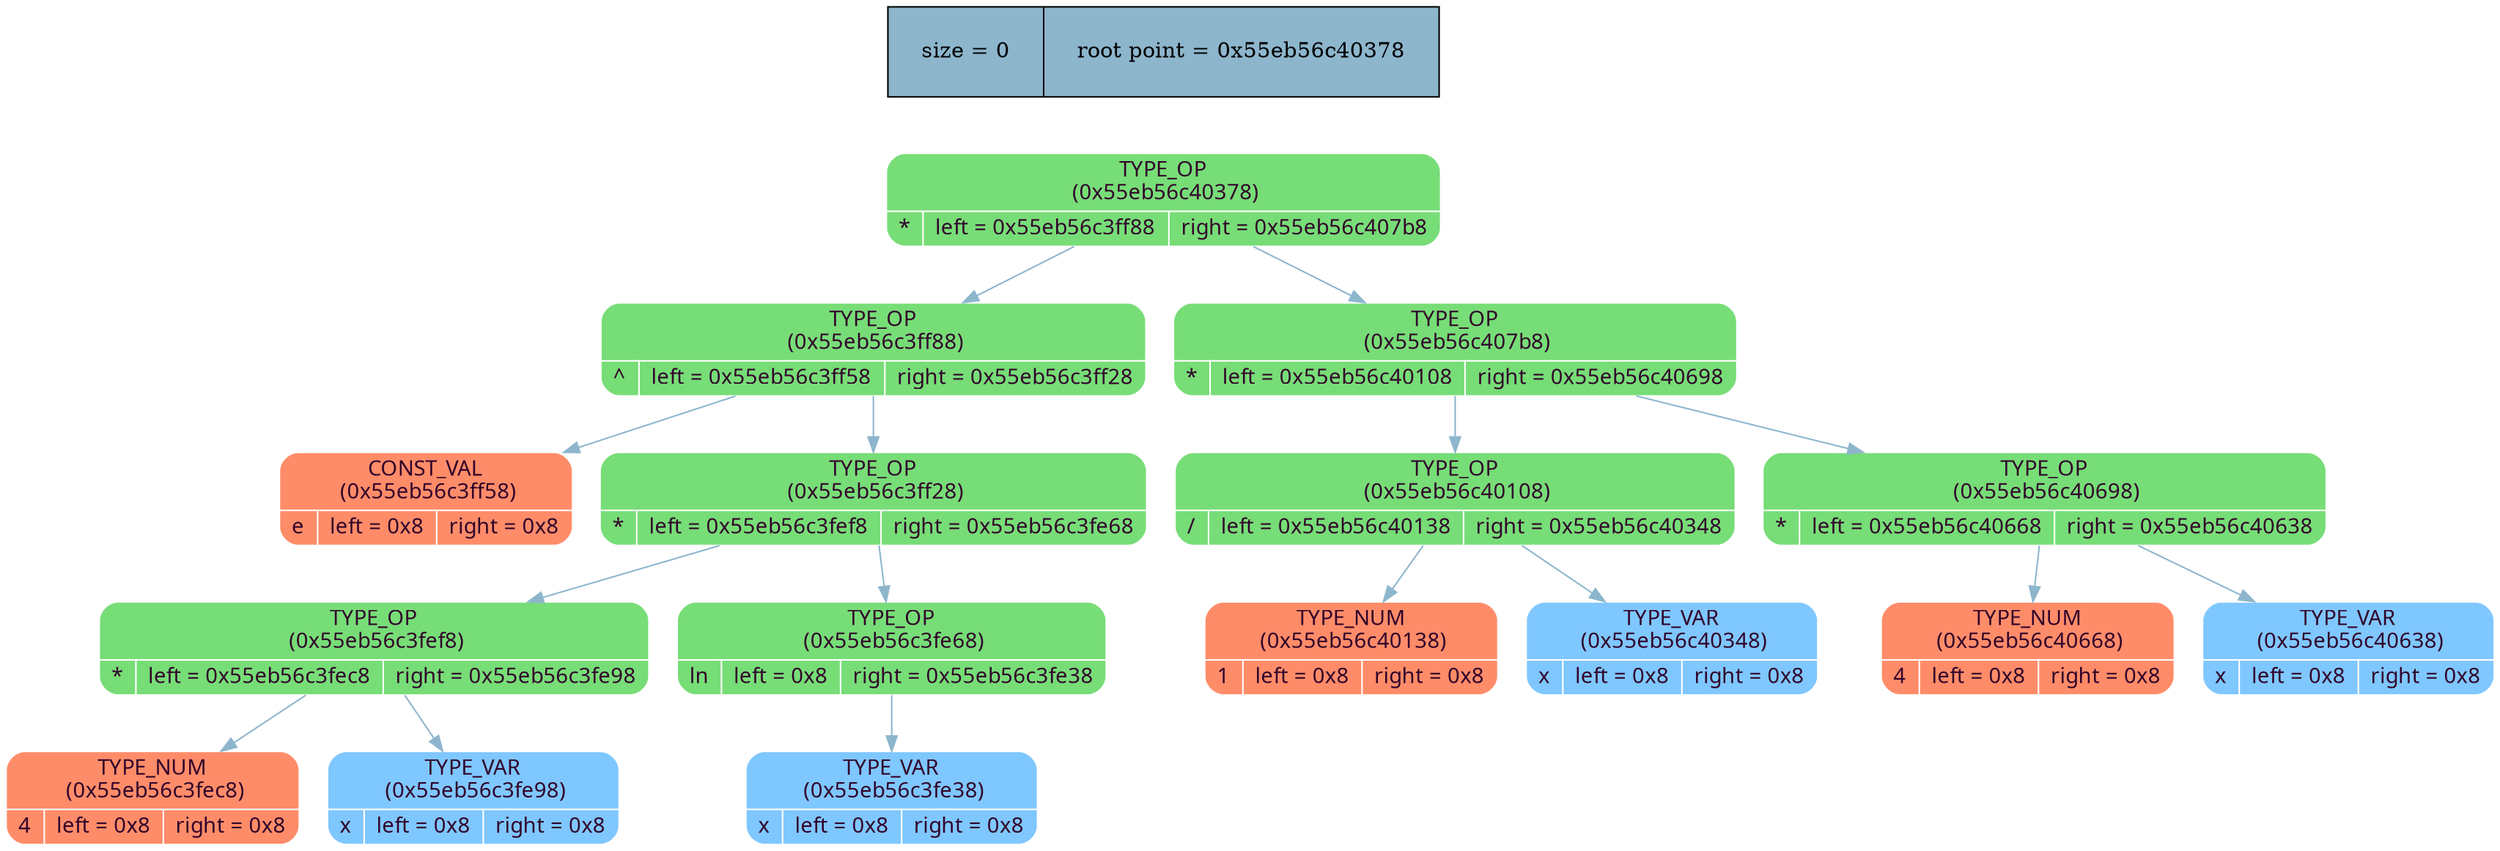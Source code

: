 digraph   
{
rankdir = ""
splines = "true"

node_stat [margin = "0.3*0.3", style = "filled", shape = "record", fillcolor = "#8DB6CD" label = " size = 0 | root point = 0x55eb56c40378"]
{rank = source; node_stat}

node0x55eb56c40378 [shape = "Mrecord", fillcolor = "#77DD77", style = "filled", fontcolor = "#31032A", fontname = "Calibri", color = "white", label = "{TYPE_OP\n (0x55eb56c40378)| {* |left = 0x55eb56c3ff88 |right = 0x55eb56c407b8}}"]
node0x55eb56c40378 -> node0x55eb56c3ff88 [color = "#8DB6CD", style = "", constraint = true, fillcolor = "#8DB6CD",   fontcolor = "", fontname = "Calibri", label = ""];
node0x55eb56c3ff88 [shape = "Mrecord", fillcolor = "#77DD77", style = "filled", fontcolor = "#31032A", fontname = "Calibri", color = "white", label = "{TYPE_OP\n (0x55eb56c3ff88)| {^ |left = 0x55eb56c3ff58 |right = 0x55eb56c3ff28}}"]
node0x55eb56c3ff88 -> node0x55eb56c3ff58 [color = "#8DB6CD", style = "", constraint = true, fillcolor = "#8DB6CD",   fontcolor = "", fontname = "Calibri", label = ""];
node0x55eb56c3ff58 [shape = "Mrecord", fillcolor = "#FF8C69", style = "filled", fontcolor = "#31032A", fontname = "Calibri", color = "white", label = "{CONST_VAL\n (0x55eb56c3ff58)| {e |left = 0x8 |right = 0x8}}"]
node0x55eb56c3ff88 -> node0x55eb56c3ff28 [color = "#8DB6CD", style = "", constraint = true, fillcolor = "#8DB6CD",   fontcolor = "", fontname = "Calibri", label = ""];
node0x55eb56c3ff28 [shape = "Mrecord", fillcolor = "#77DD77", style = "filled", fontcolor = "#31032A", fontname = "Calibri", color = "white", label = "{TYPE_OP\n (0x55eb56c3ff28)| {* |left = 0x55eb56c3fef8 |right = 0x55eb56c3fe68}}"]
node0x55eb56c3ff28 -> node0x55eb56c3fef8 [color = "#8DB6CD", style = "", constraint = true, fillcolor = "#8DB6CD",   fontcolor = "", fontname = "Calibri", label = ""];
node0x55eb56c3fef8 [shape = "Mrecord", fillcolor = "#77DD77", style = "filled", fontcolor = "#31032A", fontname = "Calibri", color = "white", label = "{TYPE_OP\n (0x55eb56c3fef8)| {* |left = 0x55eb56c3fec8 |right = 0x55eb56c3fe98}}"]
node0x55eb56c3fef8 -> node0x55eb56c3fec8 [color = "#8DB6CD", style = "", constraint = true, fillcolor = "#8DB6CD",   fontcolor = "", fontname = "Calibri", label = ""];
node0x55eb56c3fec8 [shape = "Mrecord", fillcolor = "#FF8C69", style = "filled", fontcolor = "#31032A", fontname = "Calibri", color = "white", label = "{TYPE_NUM\n (0x55eb56c3fec8)| {4 |left = 0x8 |right = 0x8}}"]
node0x55eb56c3fef8 -> node0x55eb56c3fe98 [color = "#8DB6CD", style = "", constraint = true, fillcolor = "#8DB6CD",   fontcolor = "", fontname = "Calibri", label = ""];
node0x55eb56c3fe98 [shape = "Mrecord", fillcolor = "#7FC7FF", style = "filled", fontcolor = "#31032A", fontname = "Calibri", color = "white", label = "{TYPE_VAR\n (0x55eb56c3fe98)| {x |left = 0x8 |right = 0x8}}"]
node0x55eb56c3ff28 -> node0x55eb56c3fe68 [color = "#8DB6CD", style = "", constraint = true, fillcolor = "#8DB6CD",   fontcolor = "", fontname = "Calibri", label = ""];
node0x55eb56c3fe68 [shape = "Mrecord", fillcolor = "#77DD77", style = "filled", fontcolor = "#31032A", fontname = "Calibri", color = "white", label = "{TYPE_OP\n (0x55eb56c3fe68)| {ln |left = 0x8 |right = 0x55eb56c3fe38}}"]
node0x55eb56c3fe68 -> node0x55eb56c3fe38 [color = "#8DB6CD", style = "", constraint = true, fillcolor = "#8DB6CD",   fontcolor = "", fontname = "Calibri", label = ""];
node0x55eb56c3fe38 [shape = "Mrecord", fillcolor = "#7FC7FF", style = "filled", fontcolor = "#31032A", fontname = "Calibri", color = "white", label = "{TYPE_VAR\n (0x55eb56c3fe38)| {x |left = 0x8 |right = 0x8}}"]
node0x55eb56c40378 -> node0x55eb56c407b8 [color = "#8DB6CD", style = "", constraint = true, fillcolor = "#8DB6CD",   fontcolor = "", fontname = "Calibri", label = ""];
node0x55eb56c407b8 [shape = "Mrecord", fillcolor = "#77DD77", style = "filled", fontcolor = "#31032A", fontname = "Calibri", color = "white", label = "{TYPE_OP\n (0x55eb56c407b8)| {* |left = 0x55eb56c40108 |right = 0x55eb56c40698}}"]
node0x55eb56c407b8 -> node0x55eb56c40108 [color = "#8DB6CD", style = "", constraint = true, fillcolor = "#8DB6CD",   fontcolor = "", fontname = "Calibri", label = ""];
node0x55eb56c40108 [shape = "Mrecord", fillcolor = "#77DD77", style = "filled", fontcolor = "#31032A", fontname = "Calibri", color = "white", label = "{TYPE_OP\n (0x55eb56c40108)| {/ |left = 0x55eb56c40138 |right = 0x55eb56c40348}}"]
node0x55eb56c40108 -> node0x55eb56c40138 [color = "#8DB6CD", style = "", constraint = true, fillcolor = "#8DB6CD",   fontcolor = "", fontname = "Calibri", label = ""];
node0x55eb56c40138 [shape = "Mrecord", fillcolor = "#FF8C69", style = "filled", fontcolor = "#31032A", fontname = "Calibri", color = "white", label = "{TYPE_NUM\n (0x55eb56c40138)| {1 |left = 0x8 |right = 0x8}}"]
node0x55eb56c40108 -> node0x55eb56c40348 [color = "#8DB6CD", style = "", constraint = true, fillcolor = "#8DB6CD",   fontcolor = "", fontname = "Calibri", label = ""];
node0x55eb56c40348 [shape = "Mrecord", fillcolor = "#7FC7FF", style = "filled", fontcolor = "#31032A", fontname = "Calibri", color = "white", label = "{TYPE_VAR\n (0x55eb56c40348)| {x |left = 0x8 |right = 0x8}}"]
node0x55eb56c407b8 -> node0x55eb56c40698 [color = "#8DB6CD", style = "", constraint = true, fillcolor = "#8DB6CD",   fontcolor = "", fontname = "Calibri", label = ""];
node0x55eb56c40698 [shape = "Mrecord", fillcolor = "#77DD77", style = "filled", fontcolor = "#31032A", fontname = "Calibri", color = "white", label = "{TYPE_OP\n (0x55eb56c40698)| {* |left = 0x55eb56c40668 |right = 0x55eb56c40638}}"]
node0x55eb56c40698 -> node0x55eb56c40668 [color = "#8DB6CD", style = "", constraint = true, fillcolor = "#8DB6CD",   fontcolor = "", fontname = "Calibri", label = ""];
node0x55eb56c40668 [shape = "Mrecord", fillcolor = "#FF8C69", style = "filled", fontcolor = "#31032A", fontname = "Calibri", color = "white", label = "{TYPE_NUM\n (0x55eb56c40668)| {4 |left = 0x8 |right = 0x8}}"]
node0x55eb56c40698 -> node0x55eb56c40638 [color = "#8DB6CD", style = "", constraint = true, fillcolor = "#8DB6CD",   fontcolor = "", fontname = "Calibri", label = ""];
node0x55eb56c40638 [shape = "Mrecord", fillcolor = "#7FC7FF", style = "filled", fontcolor = "#31032A", fontname = "Calibri", color = "white", label = "{TYPE_VAR\n (0x55eb56c40638)| {x |left = 0x8 |right = 0x8}}"]
}
